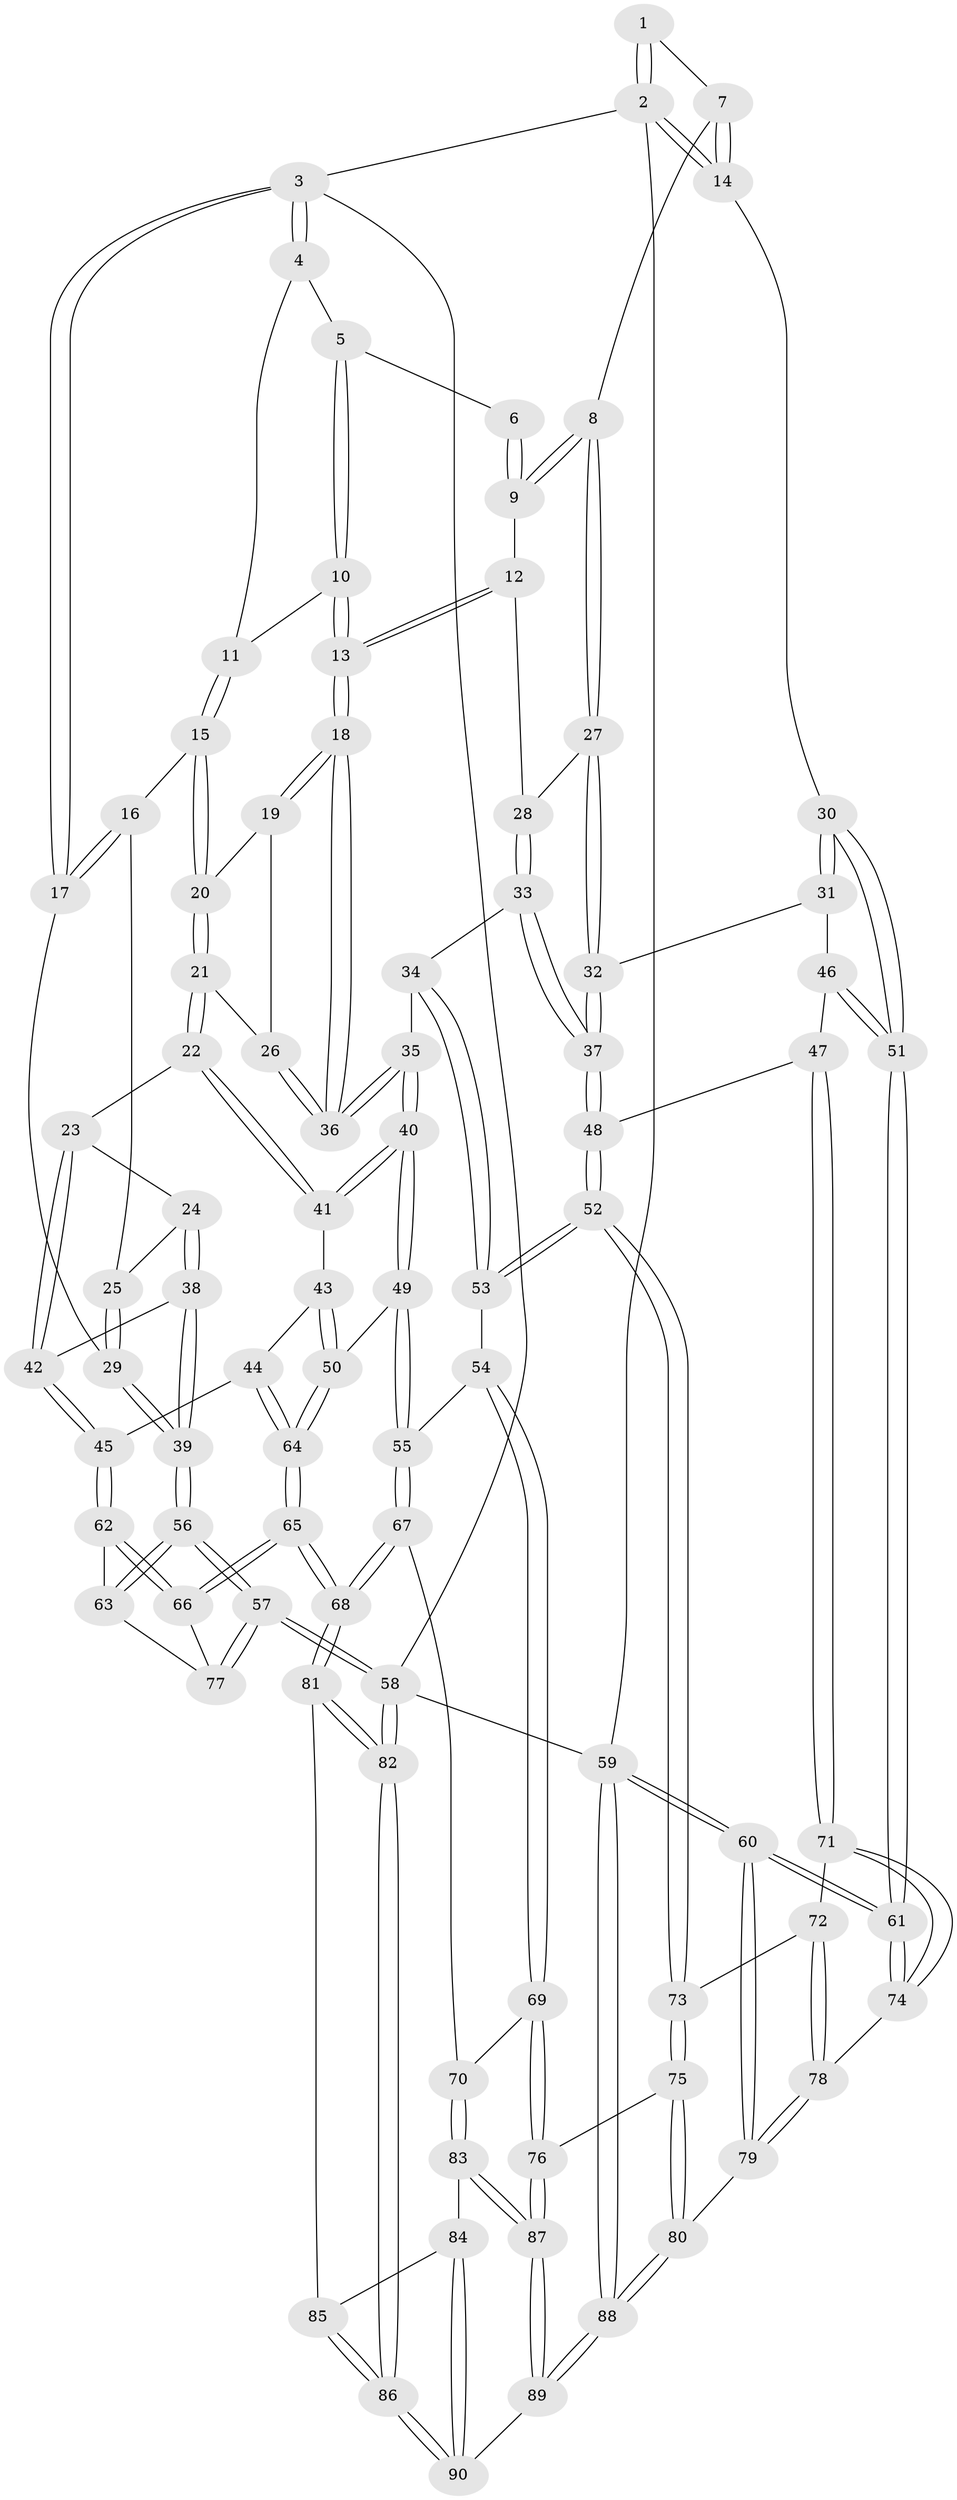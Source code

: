 // coarse degree distribution, {4: 0.3333333333333333, 3: 0.4666666666666667, 2: 0.17777777777777778, 5: 0.022222222222222223}
// Generated by graph-tools (version 1.1) at 2025/54/03/04/25 22:54:36]
// undirected, 90 vertices, 222 edges
graph export_dot {
  node [color=gray90,style=filled];
  1 [pos="+0.8706987373289857+0"];
  2 [pos="+1+0"];
  3 [pos="+0+0"];
  4 [pos="+0+0"];
  5 [pos="+0.34711632276499516+0"];
  6 [pos="+0.5793962971746005+0"];
  7 [pos="+0.8325914128411047+0.09152836299179065"];
  8 [pos="+0.8011753896002746+0.16100119398502657"];
  9 [pos="+0.5976650991372333+0"];
  10 [pos="+0.3155691531256821+0.03496220950980397"];
  11 [pos="+0.15078270784027395+0.12767556310390502"];
  12 [pos="+0.5507539526377546+0.14686295278778805"];
  13 [pos="+0.4242366295875113+0.22374011775622718"];
  14 [pos="+1+0"];
  15 [pos="+0.14497792325754155+0.1364826411926775"];
  16 [pos="+0.13981785150634737+0.137819064853919"];
  17 [pos="+0+0"];
  18 [pos="+0.4114516862497981+0.2743531671883493"];
  19 [pos="+0.24336209696878677+0.20905972957096036"];
  20 [pos="+0.15526570181530858+0.1559528773780696"];
  21 [pos="+0.17773190679932538+0.3056248537800756"];
  22 [pos="+0.16254174211178818+0.32377861940470026"];
  23 [pos="+0.14903363265983066+0.331419703014454"];
  24 [pos="+0.05989027806147893+0.29538293300614565"];
  25 [pos="+0.05770832238383537+0.17733288764529587"];
  26 [pos="+0.18451527479231372+0.30438112269535783"];
  27 [pos="+0.8012441886349385+0.18860667875722073"];
  28 [pos="+0.7115256537499222+0.21106876796916388"];
  29 [pos="+0+0.08856932450622937"];
  30 [pos="+1+0.2193991292243358"];
  31 [pos="+0.9369714286509911+0.2574915465490336"];
  32 [pos="+0.860327293934983+0.2405989434731658"];
  33 [pos="+0.6335084120101587+0.344494326514706"];
  34 [pos="+0.54605938530886+0.3689459789917575"];
  35 [pos="+0.41878284869918686+0.30903497151862436"];
  36 [pos="+0.41110155276822524+0.28026813485326535"];
  37 [pos="+0.7598863461173835+0.45004169365550994"];
  38 [pos="+0+0.35009845497343534"];
  39 [pos="+0+0.38913394698707826"];
  40 [pos="+0.4119529856699719+0.32366922935856307"];
  41 [pos="+0.23454213405349592+0.39052180102235545"];
  42 [pos="+0.12094191098792441+0.438480527653058"];
  43 [pos="+0.22748987655367287+0.43830022637147587"];
  44 [pos="+0.13408085533485437+0.44881756114844296"];
  45 [pos="+0.12257719429860255+0.4480970688559462"];
  46 [pos="+0.925773407547641+0.42609597562344004"];
  47 [pos="+0.8440429655932308+0.5044064183290072"];
  48 [pos="+0.7599099520447574+0.4502439258022262"];
  49 [pos="+0.3832004573328908+0.4280451858166825"];
  50 [pos="+0.2897037322947851+0.48559408566837015"];
  51 [pos="+1+0.589413431163281"];
  52 [pos="+0.6277347377175283+0.5730030598455913"];
  53 [pos="+0.5897522516802766+0.5305027937733362"];
  54 [pos="+0.43598447366825893+0.5196562404113199"];
  55 [pos="+0.4152016407607631+0.4981734454877855"];
  56 [pos="+0+0.5499059296000778"];
  57 [pos="+0+0.7984754733285849"];
  58 [pos="+0+1"];
  59 [pos="+1+1"];
  60 [pos="+1+1"];
  61 [pos="+1+0.6068273324493912"];
  62 [pos="+0.10539028505945476+0.485643952868782"];
  63 [pos="+0+0.5406087054046527"];
  64 [pos="+0.2673932718297443+0.5332269724430652"];
  65 [pos="+0.23052668443864738+0.67546406381437"];
  66 [pos="+0.22567945471002596+0.6728999860626514"];
  67 [pos="+0.26507118584371187+0.6908693500671754"];
  68 [pos="+0.23724750858940485+0.6847672934032196"];
  69 [pos="+0.4455300390421442+0.7220761952536333"];
  70 [pos="+0.3103098918502584+0.7090936175239703"];
  71 [pos="+0.8754975020932143+0.568738668934981"];
  72 [pos="+0.8460394160664794+0.612355995739332"];
  73 [pos="+0.6289071030129616+0.6407207920688074"];
  74 [pos="+1+0.6080992232476318"];
  75 [pos="+0.609915719524116+0.6947694210967353"];
  76 [pos="+0.47381430340967157+0.734781039237544"];
  77 [pos="+0.15525181799400323+0.6661231802105103"];
  78 [pos="+0.8532430360848138+0.7619716779687972"];
  79 [pos="+0.8445000752198905+0.7790187849816725"];
  80 [pos="+0.7439170133738345+0.8428997471133439"];
  81 [pos="+0.22678922690520734+0.7033908776994166"];
  82 [pos="+0+1"];
  83 [pos="+0.3207406473000612+0.8853074096561361"];
  84 [pos="+0.2844342971701667+0.9303972856532378"];
  85 [pos="+0.23513725982417355+0.8133426705964284"];
  86 [pos="+0.13364453022814846+1"];
  87 [pos="+0.46622736686691685+0.8971296212660453"];
  88 [pos="+0.726948336510804+1"];
  89 [pos="+0.5280880733905187+1"];
  90 [pos="+0.17841734705026524+1"];
  1 -- 2;
  1 -- 2;
  1 -- 7;
  2 -- 3;
  2 -- 14;
  2 -- 14;
  2 -- 59;
  3 -- 4;
  3 -- 4;
  3 -- 17;
  3 -- 17;
  3 -- 58;
  4 -- 5;
  4 -- 11;
  5 -- 6;
  5 -- 10;
  5 -- 10;
  6 -- 9;
  6 -- 9;
  7 -- 8;
  7 -- 14;
  7 -- 14;
  8 -- 9;
  8 -- 9;
  8 -- 27;
  8 -- 27;
  9 -- 12;
  10 -- 11;
  10 -- 13;
  10 -- 13;
  11 -- 15;
  11 -- 15;
  12 -- 13;
  12 -- 13;
  12 -- 28;
  13 -- 18;
  13 -- 18;
  14 -- 30;
  15 -- 16;
  15 -- 20;
  15 -- 20;
  16 -- 17;
  16 -- 17;
  16 -- 25;
  17 -- 29;
  18 -- 19;
  18 -- 19;
  18 -- 36;
  18 -- 36;
  19 -- 20;
  19 -- 26;
  20 -- 21;
  20 -- 21;
  21 -- 22;
  21 -- 22;
  21 -- 26;
  22 -- 23;
  22 -- 41;
  22 -- 41;
  23 -- 24;
  23 -- 42;
  23 -- 42;
  24 -- 25;
  24 -- 38;
  24 -- 38;
  25 -- 29;
  25 -- 29;
  26 -- 36;
  26 -- 36;
  27 -- 28;
  27 -- 32;
  27 -- 32;
  28 -- 33;
  28 -- 33;
  29 -- 39;
  29 -- 39;
  30 -- 31;
  30 -- 31;
  30 -- 51;
  30 -- 51;
  31 -- 32;
  31 -- 46;
  32 -- 37;
  32 -- 37;
  33 -- 34;
  33 -- 37;
  33 -- 37;
  34 -- 35;
  34 -- 53;
  34 -- 53;
  35 -- 36;
  35 -- 36;
  35 -- 40;
  35 -- 40;
  37 -- 48;
  37 -- 48;
  38 -- 39;
  38 -- 39;
  38 -- 42;
  39 -- 56;
  39 -- 56;
  40 -- 41;
  40 -- 41;
  40 -- 49;
  40 -- 49;
  41 -- 43;
  42 -- 45;
  42 -- 45;
  43 -- 44;
  43 -- 50;
  43 -- 50;
  44 -- 45;
  44 -- 64;
  44 -- 64;
  45 -- 62;
  45 -- 62;
  46 -- 47;
  46 -- 51;
  46 -- 51;
  47 -- 48;
  47 -- 71;
  47 -- 71;
  48 -- 52;
  48 -- 52;
  49 -- 50;
  49 -- 55;
  49 -- 55;
  50 -- 64;
  50 -- 64;
  51 -- 61;
  51 -- 61;
  52 -- 53;
  52 -- 53;
  52 -- 73;
  52 -- 73;
  53 -- 54;
  54 -- 55;
  54 -- 69;
  54 -- 69;
  55 -- 67;
  55 -- 67;
  56 -- 57;
  56 -- 57;
  56 -- 63;
  56 -- 63;
  57 -- 58;
  57 -- 58;
  57 -- 77;
  57 -- 77;
  58 -- 82;
  58 -- 82;
  58 -- 59;
  59 -- 60;
  59 -- 60;
  59 -- 88;
  59 -- 88;
  60 -- 61;
  60 -- 61;
  60 -- 79;
  60 -- 79;
  61 -- 74;
  61 -- 74;
  62 -- 63;
  62 -- 66;
  62 -- 66;
  63 -- 77;
  64 -- 65;
  64 -- 65;
  65 -- 66;
  65 -- 66;
  65 -- 68;
  65 -- 68;
  66 -- 77;
  67 -- 68;
  67 -- 68;
  67 -- 70;
  68 -- 81;
  68 -- 81;
  69 -- 70;
  69 -- 76;
  69 -- 76;
  70 -- 83;
  70 -- 83;
  71 -- 72;
  71 -- 74;
  71 -- 74;
  72 -- 73;
  72 -- 78;
  72 -- 78;
  73 -- 75;
  73 -- 75;
  74 -- 78;
  75 -- 76;
  75 -- 80;
  75 -- 80;
  76 -- 87;
  76 -- 87;
  78 -- 79;
  78 -- 79;
  79 -- 80;
  80 -- 88;
  80 -- 88;
  81 -- 82;
  81 -- 82;
  81 -- 85;
  82 -- 86;
  82 -- 86;
  83 -- 84;
  83 -- 87;
  83 -- 87;
  84 -- 85;
  84 -- 90;
  84 -- 90;
  85 -- 86;
  85 -- 86;
  86 -- 90;
  86 -- 90;
  87 -- 89;
  87 -- 89;
  88 -- 89;
  88 -- 89;
  89 -- 90;
}

